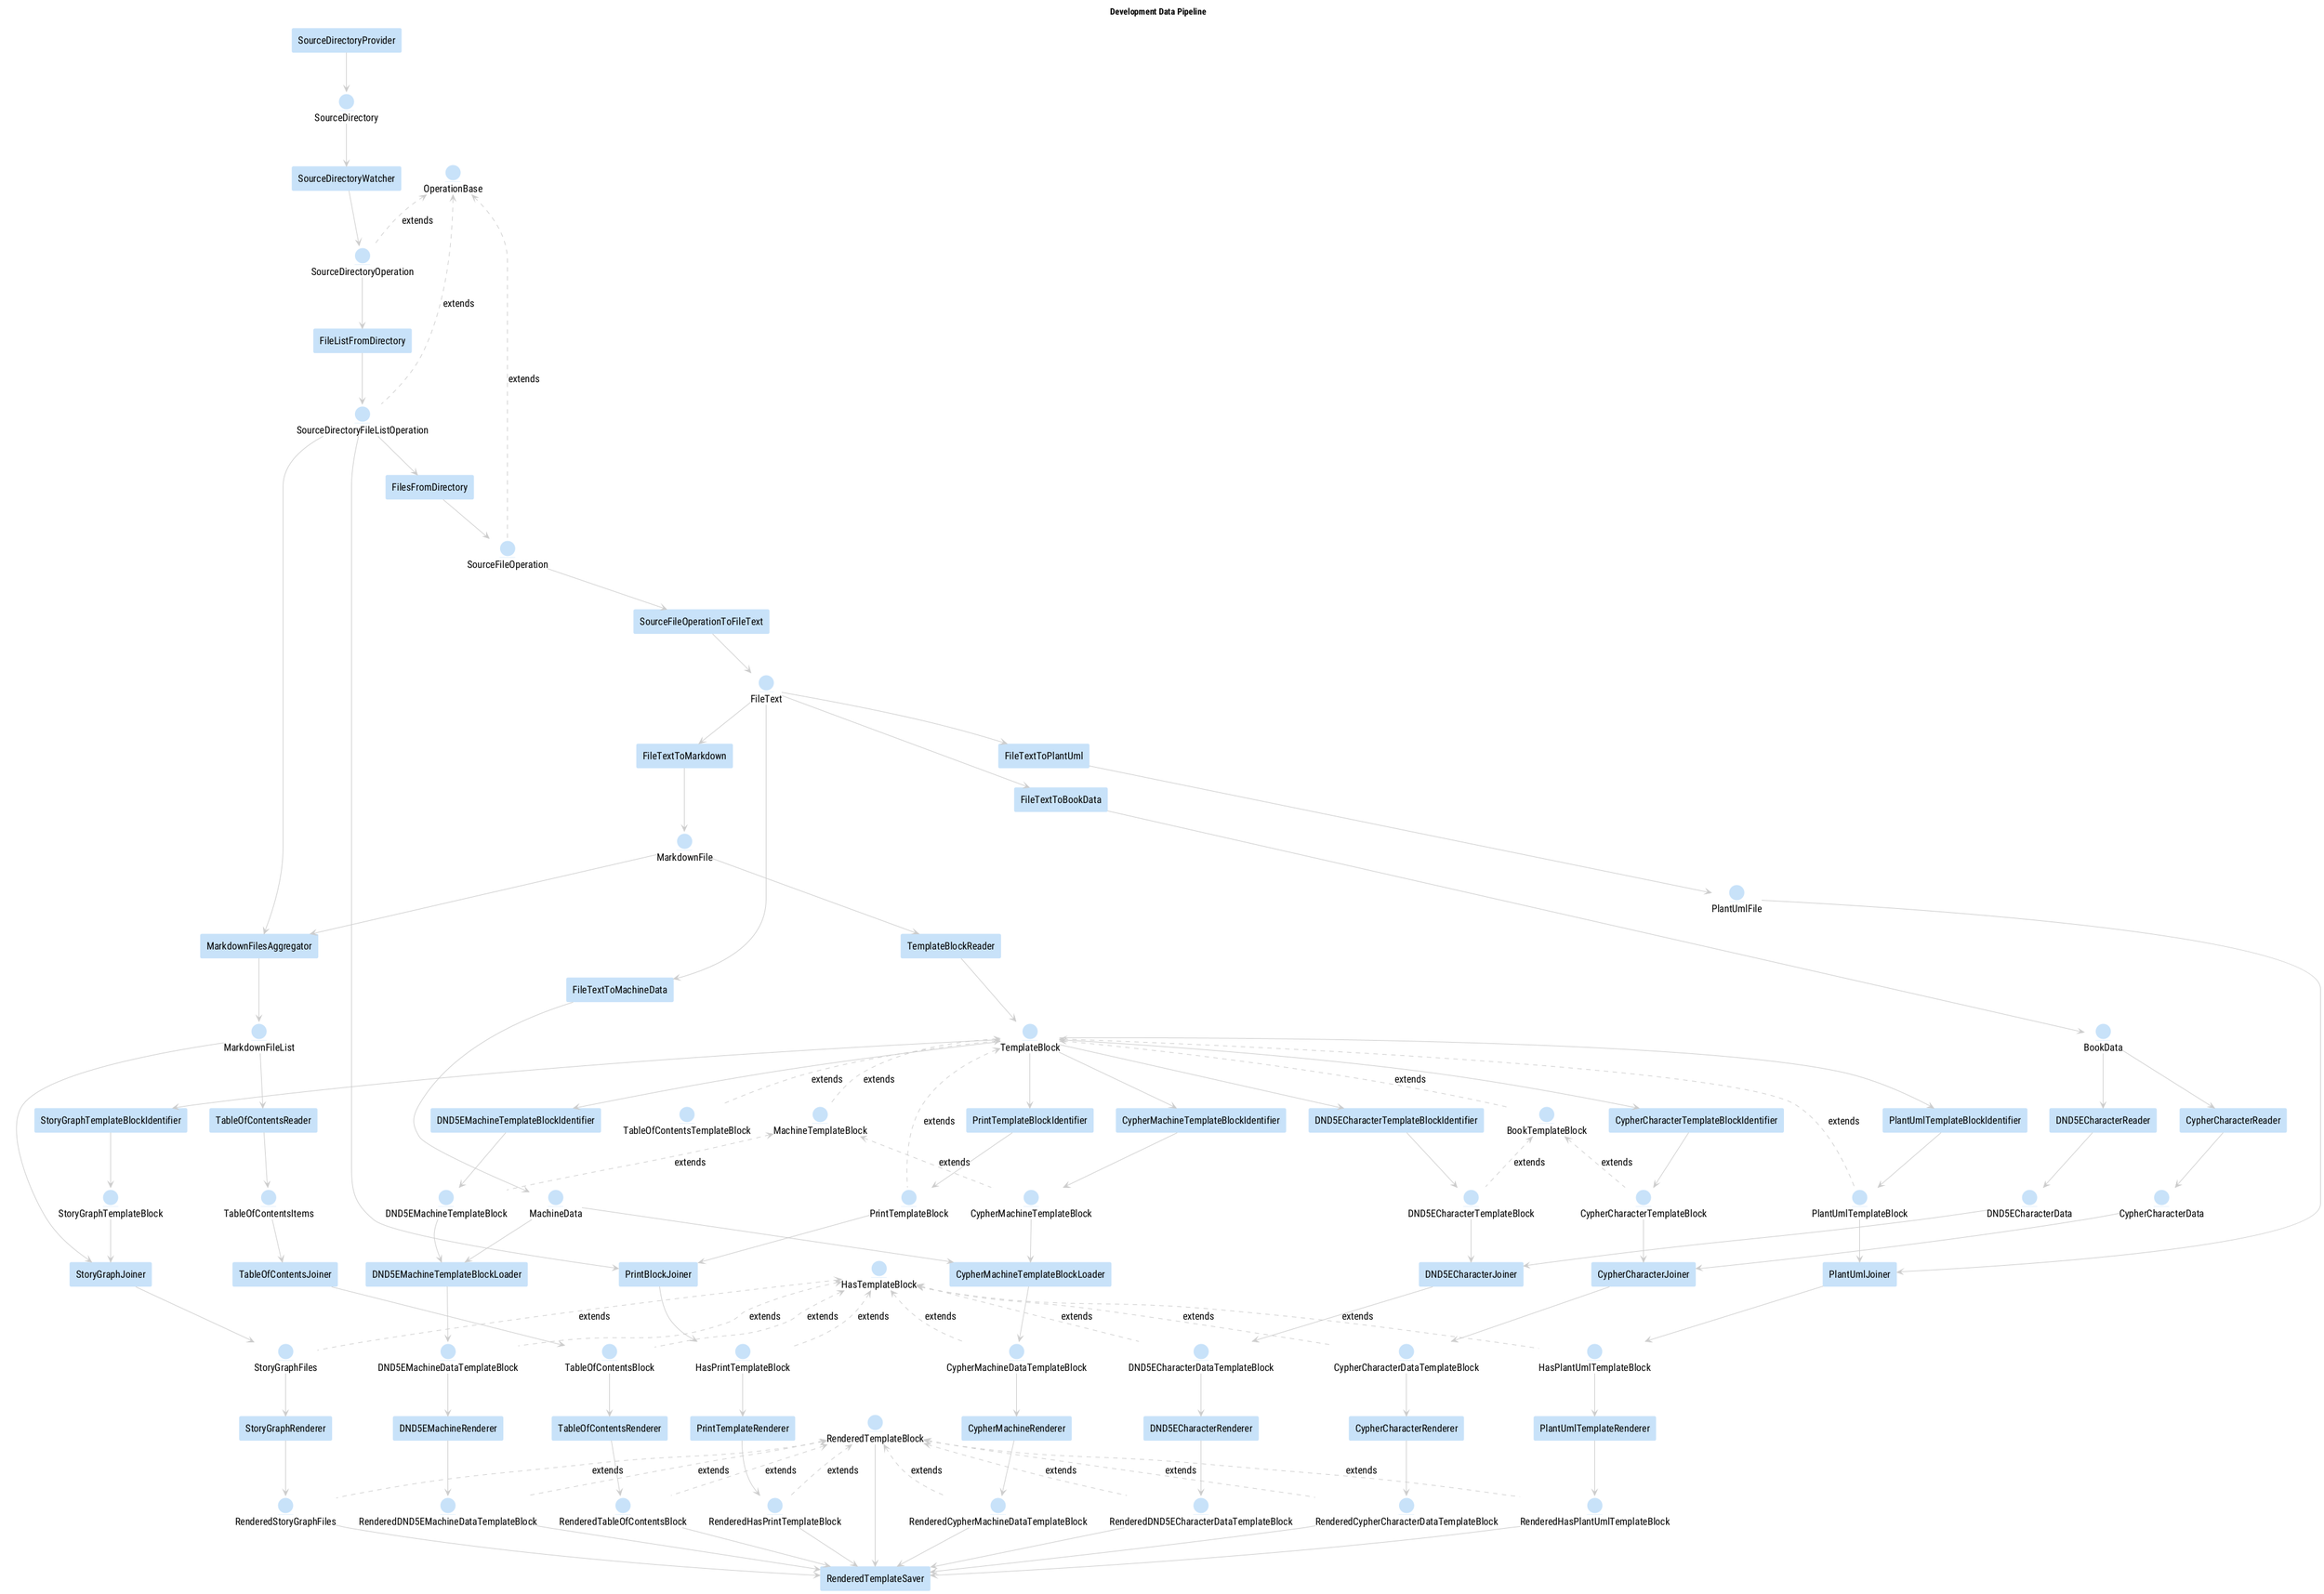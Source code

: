 @startuml
title Development Data Pipeline
 
hide circle
skinparam {
	DefaultFontName Roboto Condensed
	DefaultFontSize 16
	shadowing false
	' --barely-blue: hsl(208, 80%, 99%); #FAFDFE
	' --noon-blue: hsl(208, 80%, 88%); #C8E2F9
	' --morning-blue: hsl(208, 80%, 66%); #63ADEE
	' --barely-orange: hsl(32, 80%, 99%); #FEFDFA
	' --noon-orange: hsl(32, 80%, 88%); #F9E2C8
	' --morning-orange: hsl(32, 80%, 66%); #EEAD63
	' --evening-orange: hsl(32, 80%, 44%); #CA7616
	' --barely-green: hsl(96, 80%, 99%); #FCFEFA
	' --noon-green: hsl(96, 80%, 77%); #BBF395
	' --morning-green: hsl(96, 80%, 55%); #7AE830
	FileBorderColor #dddddd
	FileBackgroundColor #eeeeee
	ComponentBorderColor #dddddd
	ComponentBackgroundColor #eeeeee
	CloudBorderColor #dddddd
	CloudBackgroundColor #eeeeee
	ArrowColor #cccccc
	ActivityBackgroundColor #C8E2F9
	ActivityBorderColor #C8E2F9
	RectangleBackgroundColor #C8E2F9
	RectangleBorderColor #C8E2F9
	EntityBackgroundColor #C8E2F9
	EntityBorderColor #C8E2F9
}
 
rectangle CypherCharacterReader
rectangle CypherCharacterRenderer
rectangle CypherCharacterTemplateBlockIdentifier
rectangle CypherMachineRenderer
rectangle CypherMachineTemplateBlockIdentifier
rectangle DND5ECharacterReader
rectangle DND5ECharacterRenderer
rectangle DND5ECharacterTemplateBlockIdentifier
rectangle DND5EMachineRenderer
rectangle DND5EMachineTemplateBlockIdentifier
rectangle FileListFromDirectory
rectangle FilesFromDirectory
rectangle FileTextToBookData
rectangle FileTextToMachineData
rectangle FileTextToMarkdown
rectangle FileTextToPlantUml
rectangle PlantUmlTemplateBlockIdentifier
rectangle PlantUmlTemplateRenderer
rectangle PrintTemplateBlockIdentifier
rectangle PrintTemplateRenderer
rectangle RenderedTemplateSaver
rectangle SourceDirectoryProvider
rectangle SourceDirectoryWatcher
rectangle SourceFileOperationToFileText
rectangle StoryGraphRenderer
rectangle StoryGraphTemplateBlockIdentifier
rectangle TableOfContentsReader
rectangle TableOfContentsRenderer
rectangle TemplateBlockReader
rectangle CypherCharacterJoiner
rectangle CypherMachineTemplateBlockLoader
rectangle DND5ECharacterJoiner
rectangle DND5EMachineTemplateBlockLoader
rectangle MarkdownFilesAggregator
rectangle PlantUmlJoiner
rectangle PrintBlockJoiner
rectangle StoryGraphJoiner
rectangle TableOfContentsJoiner
entity "BookData" as BookData
entity "BookTemplateBlock" as BookTemplateBlock
entity "CypherCharacterData" as CypherCharacterData
entity "CypherCharacterDataTemplateBlock" as CypherCharacterDataTemplateBlock
entity "CypherCharacterTemplateBlock" as CypherCharacterTemplateBlock
entity "CypherMachineDataTemplateBlock" as CypherMachineDataTemplateBlock
entity "CypherMachineTemplateBlock" as CypherMachineTemplateBlock
entity "DND5ECharacterData" as DND5ECharacterData
entity "DND5ECharacterDataTemplateBlock" as DND5ECharacterDataTemplateBlock
entity "DND5ECharacterTemplateBlock" as DND5ECharacterTemplateBlock
entity "DND5EMachineDataTemplateBlock" as DND5EMachineDataTemplateBlock
entity "DND5EMachineTemplateBlock" as DND5EMachineTemplateBlock
entity "FileText" as FileText
entity "HasPlantUmlTemplateBlock" as HasPlantUmlTemplateBlock
entity "HasPrintTemplateBlock" as HasPrintTemplateBlock
entity "HasTemplateBlock" as HasTemplateBlock
entity "MachineData" as MachineData
entity "MachineTemplateBlock" as MachineTemplateBlock
entity "MarkdownFile" as MarkdownFile
entity "MarkdownFileList" as MarkdownFileList
entity "OperationBase" as OperationBase
entity "PlantUmlFile" as PlantUmlFile
entity "PlantUmlTemplateBlock" as PlantUmlTemplateBlock
entity "PrintTemplateBlock" as PrintTemplateBlock
entity "RenderedCypherCharacterDataTemplateBlock" as RenderedCypherCharacterDataTemplateBlock
entity "RenderedCypherMachineDataTemplateBlock" as RenderedCypherMachineDataTemplateBlock
entity "RenderedDND5ECharacterDataTemplateBlock" as RenderedDND5ECharacterDataTemplateBlock
entity "RenderedDND5EMachineDataTemplateBlock" as RenderedDND5EMachineDataTemplateBlock
entity "RenderedHasPlantUmlTemplateBlock" as RenderedHasPlantUmlTemplateBlock
entity "RenderedHasPrintTemplateBlock" as RenderedHasPrintTemplateBlock
entity "RenderedStoryGraphFiles" as RenderedStoryGraphFiles
entity "RenderedTableOfContentsBlock" as RenderedTableOfContentsBlock
entity "RenderedTemplateBlock" as RenderedTemplateBlock
entity "SourceDirectory" as SourceDirectory
entity "SourceDirectoryFileListOperation" as SourceDirectoryFileListOperation
entity "SourceDirectoryOperation" as SourceDirectoryOperation
entity "SourceFileOperation" as SourceFileOperation
entity "StoryGraphFiles" as StoryGraphFiles
entity "StoryGraphTemplateBlock" as StoryGraphTemplateBlock
entity "TableOfContentsBlock" as TableOfContentsBlock
entity "TableOfContentsItems" as TableOfContentsItems
entity "TableOfContentsTemplateBlock" as TableOfContentsTemplateBlock
entity "TemplateBlock" as TemplateBlock
TemplateBlock <.. BookTemplateBlock : extends
HasTemplateBlock <.. CypherCharacterDataTemplateBlock : extends
BookTemplateBlock <.. CypherCharacterTemplateBlock : extends
HasTemplateBlock <.. CypherMachineDataTemplateBlock : extends
MachineTemplateBlock <.. CypherMachineTemplateBlock : extends
HasTemplateBlock <.. DND5ECharacterDataTemplateBlock : extends
BookTemplateBlock <.. DND5ECharacterTemplateBlock : extends
HasTemplateBlock <.. DND5EMachineDataTemplateBlock : extends
MachineTemplateBlock <.. DND5EMachineTemplateBlock : extends
HasTemplateBlock <.. HasPlantUmlTemplateBlock : extends
HasTemplateBlock <.. HasPrintTemplateBlock : extends
TemplateBlock <.. MachineTemplateBlock : extends
TemplateBlock <.. PlantUmlTemplateBlock : extends
TemplateBlock <.. PrintTemplateBlock : extends
RenderedTemplateBlock <.. RenderedCypherCharacterDataTemplateBlock : extends
RenderedTemplateBlock <.. RenderedCypherMachineDataTemplateBlock : extends
RenderedTemplateBlock <.. RenderedDND5ECharacterDataTemplateBlock : extends
RenderedTemplateBlock <.. RenderedDND5EMachineDataTemplateBlock : extends
RenderedTemplateBlock <.. RenderedHasPlantUmlTemplateBlock : extends
RenderedTemplateBlock <.. RenderedHasPrintTemplateBlock : extends
RenderedTemplateBlock <.. RenderedStoryGraphFiles : extends
RenderedTemplateBlock <.. RenderedTableOfContentsBlock : extends
OperationBase <.. SourceDirectoryFileListOperation : extends
OperationBase <.. SourceDirectoryOperation : extends
OperationBase <.. SourceFileOperation : extends
HasTemplateBlock <.. StoryGraphFiles : extends
HasTemplateBlock <.. TableOfContentsBlock : extends
TemplateBlock <.. TableOfContentsTemplateBlock : extends
BookData --> CypherCharacterReader
BookData --> DND5ECharacterReader
CypherCharacterData --> CypherCharacterJoiner
CypherCharacterDataTemplateBlock --> CypherCharacterRenderer
CypherCharacterJoiner --> CypherCharacterDataTemplateBlock
CypherCharacterReader --> CypherCharacterData
CypherCharacterRenderer --> RenderedCypherCharacterDataTemplateBlock
CypherCharacterTemplateBlock --> CypherCharacterJoiner
CypherCharacterTemplateBlockIdentifier --> CypherCharacterTemplateBlock
CypherMachineDataTemplateBlock --> CypherMachineRenderer
CypherMachineRenderer --> RenderedCypherMachineDataTemplateBlock
CypherMachineTemplateBlock --> CypherMachineTemplateBlockLoader
CypherMachineTemplateBlockIdentifier --> CypherMachineTemplateBlock
CypherMachineTemplateBlockLoader --> CypherMachineDataTemplateBlock
DND5ECharacterData --> DND5ECharacterJoiner
DND5ECharacterDataTemplateBlock --> DND5ECharacterRenderer
DND5ECharacterJoiner --> DND5ECharacterDataTemplateBlock
DND5ECharacterReader --> DND5ECharacterData
DND5ECharacterRenderer --> RenderedDND5ECharacterDataTemplateBlock
DND5ECharacterTemplateBlock --> DND5ECharacterJoiner
DND5ECharacterTemplateBlockIdentifier --> DND5ECharacterTemplateBlock
DND5EMachineDataTemplateBlock --> DND5EMachineRenderer
DND5EMachineRenderer --> RenderedDND5EMachineDataTemplateBlock
DND5EMachineTemplateBlock --> DND5EMachineTemplateBlockLoader
DND5EMachineTemplateBlockIdentifier --> DND5EMachineTemplateBlock
DND5EMachineTemplateBlockLoader --> DND5EMachineDataTemplateBlock
FileListFromDirectory --> SourceDirectoryFileListOperation
FileText --> FileTextToBookData
FileText --> FileTextToMachineData
FileText --> FileTextToMarkdown
FileText --> FileTextToPlantUml
FileTextToBookData --> BookData
FileTextToMachineData --> MachineData
FileTextToMarkdown --> MarkdownFile
FileTextToPlantUml --> PlantUmlFile
FilesFromDirectory --> SourceFileOperation
HasPlantUmlTemplateBlock --> PlantUmlTemplateRenderer
HasPrintTemplateBlock --> PrintTemplateRenderer
MachineData --> CypherMachineTemplateBlockLoader
MachineData --> DND5EMachineTemplateBlockLoader
MarkdownFile --> MarkdownFilesAggregator
MarkdownFile --> TemplateBlockReader
MarkdownFileList --> StoryGraphJoiner
MarkdownFileList --> TableOfContentsReader
MarkdownFilesAggregator --> MarkdownFileList
PlantUmlFile --> PlantUmlJoiner
PlantUmlJoiner --> HasPlantUmlTemplateBlock
PlantUmlTemplateBlock --> PlantUmlJoiner
PlantUmlTemplateBlockIdentifier --> PlantUmlTemplateBlock
PlantUmlTemplateRenderer --> RenderedHasPlantUmlTemplateBlock
PrintBlockJoiner --> HasPrintTemplateBlock
PrintTemplateBlock --> PrintBlockJoiner
PrintTemplateBlockIdentifier --> PrintTemplateBlock
PrintTemplateRenderer --> RenderedHasPrintTemplateBlock
RenderedCypherCharacterDataTemplateBlock --> RenderedTemplateSaver
RenderedCypherMachineDataTemplateBlock --> RenderedTemplateSaver
RenderedDND5ECharacterDataTemplateBlock --> RenderedTemplateSaver
RenderedDND5EMachineDataTemplateBlock --> RenderedTemplateSaver
RenderedHasPlantUmlTemplateBlock --> RenderedTemplateSaver
RenderedHasPrintTemplateBlock --> RenderedTemplateSaver
RenderedStoryGraphFiles --> RenderedTemplateSaver
RenderedTableOfContentsBlock --> RenderedTemplateSaver
RenderedTemplateBlock --> RenderedTemplateSaver
SourceDirectory --> SourceDirectoryWatcher
SourceDirectoryFileListOperation --> FilesFromDirectory
SourceDirectoryFileListOperation --> MarkdownFilesAggregator
SourceDirectoryFileListOperation --> PrintBlockJoiner
SourceDirectoryOperation --> FileListFromDirectory
SourceDirectoryProvider --> SourceDirectory
SourceDirectoryWatcher --> SourceDirectoryOperation
SourceFileOperation --> SourceFileOperationToFileText
SourceFileOperationToFileText --> FileText
StoryGraphFiles --> StoryGraphRenderer
StoryGraphJoiner --> StoryGraphFiles
StoryGraphRenderer --> RenderedStoryGraphFiles
StoryGraphTemplateBlock --> StoryGraphJoiner
StoryGraphTemplateBlockIdentifier --> StoryGraphTemplateBlock
TableOfContentsBlock --> TableOfContentsRenderer
TableOfContentsItems --> TableOfContentsJoiner
TableOfContentsJoiner --> TableOfContentsBlock
TableOfContentsReader --> TableOfContentsItems
TableOfContentsRenderer --> RenderedTableOfContentsBlock
TemplateBlock --> CypherCharacterTemplateBlockIdentifier
TemplateBlock --> CypherMachineTemplateBlockIdentifier
TemplateBlock --> DND5ECharacterTemplateBlockIdentifier
TemplateBlock --> DND5EMachineTemplateBlockIdentifier
TemplateBlock --> PlantUmlTemplateBlockIdentifier
TemplateBlock --> PrintTemplateBlockIdentifier
TemplateBlock --> StoryGraphTemplateBlockIdentifier
TemplateBlockReader --> TemplateBlock
@enduml